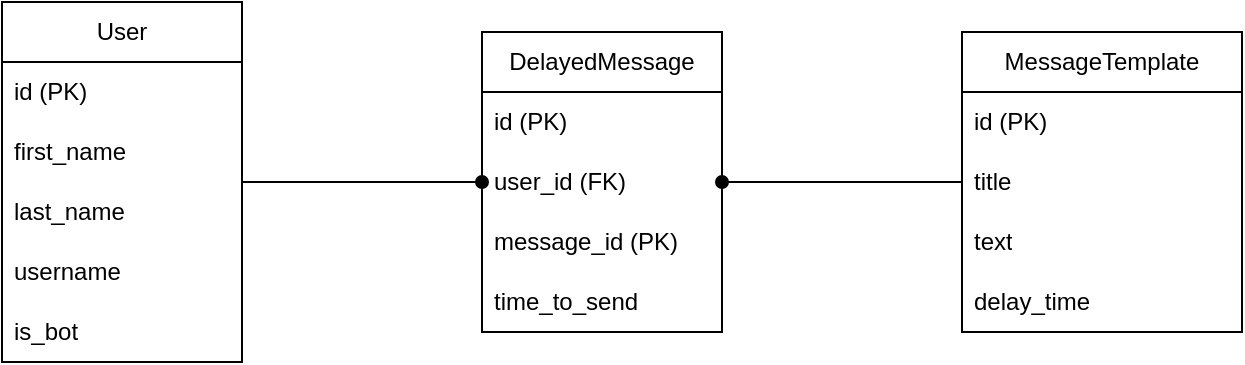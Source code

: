 <mxfile version="22.1.2" type="device">
  <diagram id="C5RBs43oDa-KdzZeNtuy" name="Page-1">
    <mxGraphModel dx="875" dy="558" grid="1" gridSize="10" guides="1" tooltips="1" connect="1" arrows="1" fold="1" page="1" pageScale="1" pageWidth="827" pageHeight="1169" math="0" shadow="0">
      <root>
        <mxCell id="WIyWlLk6GJQsqaUBKTNV-0" />
        <mxCell id="WIyWlLk6GJQsqaUBKTNV-1" parent="WIyWlLk6GJQsqaUBKTNV-0" />
        <mxCell id="bV4An8cfkbYthZEctQgI-15" style="edgeStyle=orthogonalEdgeStyle;rounded=0;orthogonalLoop=1;jettySize=auto;html=1;endArrow=oval;endFill=1;" edge="1" parent="WIyWlLk6GJQsqaUBKTNV-1" source="bV4An8cfkbYthZEctQgI-0" target="bV4An8cfkbYthZEctQgI-10">
          <mxGeometry relative="1" as="geometry" />
        </mxCell>
        <mxCell id="bV4An8cfkbYthZEctQgI-0" value="User" style="swimlane;fontStyle=0;childLayout=stackLayout;horizontal=1;startSize=30;horizontalStack=0;resizeParent=1;resizeParentMax=0;resizeLast=0;collapsible=1;marginBottom=0;whiteSpace=wrap;html=1;" vertex="1" parent="WIyWlLk6GJQsqaUBKTNV-1">
          <mxGeometry x="80" y="225" width="120" height="180" as="geometry" />
        </mxCell>
        <mxCell id="bV4An8cfkbYthZEctQgI-1" value="id (PK)" style="text;strokeColor=none;fillColor=none;align=left;verticalAlign=middle;spacingLeft=4;spacingRight=4;overflow=hidden;points=[[0,0.5],[1,0.5]];portConstraint=eastwest;rotatable=0;whiteSpace=wrap;html=1;" vertex="1" parent="bV4An8cfkbYthZEctQgI-0">
          <mxGeometry y="30" width="120" height="30" as="geometry" />
        </mxCell>
        <mxCell id="bV4An8cfkbYthZEctQgI-2" value="first_name" style="text;strokeColor=none;fillColor=none;align=left;verticalAlign=middle;spacingLeft=4;spacingRight=4;overflow=hidden;points=[[0,0.5],[1,0.5]];portConstraint=eastwest;rotatable=0;whiteSpace=wrap;html=1;" vertex="1" parent="bV4An8cfkbYthZEctQgI-0">
          <mxGeometry y="60" width="120" height="30" as="geometry" />
        </mxCell>
        <mxCell id="bV4An8cfkbYthZEctQgI-3" value="last_name" style="text;strokeColor=none;fillColor=none;align=left;verticalAlign=middle;spacingLeft=4;spacingRight=4;overflow=hidden;points=[[0,0.5],[1,0.5]];portConstraint=eastwest;rotatable=0;whiteSpace=wrap;html=1;" vertex="1" parent="bV4An8cfkbYthZEctQgI-0">
          <mxGeometry y="90" width="120" height="30" as="geometry" />
        </mxCell>
        <mxCell id="bV4An8cfkbYthZEctQgI-4" value="username" style="text;strokeColor=none;fillColor=none;align=left;verticalAlign=middle;spacingLeft=4;spacingRight=4;overflow=hidden;points=[[0,0.5],[1,0.5]];portConstraint=eastwest;rotatable=0;whiteSpace=wrap;html=1;" vertex="1" parent="bV4An8cfkbYthZEctQgI-0">
          <mxGeometry y="120" width="120" height="30" as="geometry" />
        </mxCell>
        <mxCell id="bV4An8cfkbYthZEctQgI-5" value="is_bot" style="text;strokeColor=none;fillColor=none;align=left;verticalAlign=middle;spacingLeft=4;spacingRight=4;overflow=hidden;points=[[0,0.5],[1,0.5]];portConstraint=eastwest;rotatable=0;whiteSpace=wrap;html=1;" vertex="1" parent="bV4An8cfkbYthZEctQgI-0">
          <mxGeometry y="150" width="120" height="30" as="geometry" />
        </mxCell>
        <mxCell id="bV4An8cfkbYthZEctQgI-16" style="edgeStyle=orthogonalEdgeStyle;rounded=0;orthogonalLoop=1;jettySize=auto;html=1;endArrow=oval;endFill=1;" edge="1" parent="WIyWlLk6GJQsqaUBKTNV-1" source="bV4An8cfkbYthZEctQgI-6" target="bV4An8cfkbYthZEctQgI-10">
          <mxGeometry relative="1" as="geometry" />
        </mxCell>
        <mxCell id="bV4An8cfkbYthZEctQgI-6" value="MessageTemplate" style="swimlane;fontStyle=0;childLayout=stackLayout;horizontal=1;startSize=30;horizontalStack=0;resizeParent=1;resizeParentMax=0;resizeLast=0;collapsible=1;marginBottom=0;whiteSpace=wrap;html=1;" vertex="1" parent="WIyWlLk6GJQsqaUBKTNV-1">
          <mxGeometry x="560" y="240" width="140" height="150" as="geometry" />
        </mxCell>
        <mxCell id="bV4An8cfkbYthZEctQgI-7" value="id (PK)" style="text;strokeColor=none;fillColor=none;align=left;verticalAlign=middle;spacingLeft=4;spacingRight=4;overflow=hidden;points=[[0,0.5],[1,0.5]];portConstraint=eastwest;rotatable=0;whiteSpace=wrap;html=1;" vertex="1" parent="bV4An8cfkbYthZEctQgI-6">
          <mxGeometry y="30" width="140" height="30" as="geometry" />
        </mxCell>
        <mxCell id="bV4An8cfkbYthZEctQgI-20" value="title" style="text;strokeColor=none;fillColor=none;align=left;verticalAlign=middle;spacingLeft=4;spacingRight=4;overflow=hidden;points=[[0,0.5],[1,0.5]];portConstraint=eastwest;rotatable=0;whiteSpace=wrap;html=1;" vertex="1" parent="bV4An8cfkbYthZEctQgI-6">
          <mxGeometry y="60" width="140" height="30" as="geometry" />
        </mxCell>
        <mxCell id="bV4An8cfkbYthZEctQgI-8" value="text" style="text;strokeColor=none;fillColor=none;align=left;verticalAlign=middle;spacingLeft=4;spacingRight=4;overflow=hidden;points=[[0,0.5],[1,0.5]];portConstraint=eastwest;rotatable=0;whiteSpace=wrap;html=1;" vertex="1" parent="bV4An8cfkbYthZEctQgI-6">
          <mxGeometry y="90" width="140" height="30" as="geometry" />
        </mxCell>
        <mxCell id="bV4An8cfkbYthZEctQgI-17" value="delay_time" style="text;strokeColor=none;fillColor=none;align=left;verticalAlign=middle;spacingLeft=4;spacingRight=4;overflow=hidden;points=[[0,0.5],[1,0.5]];portConstraint=eastwest;rotatable=0;whiteSpace=wrap;html=1;" vertex="1" parent="bV4An8cfkbYthZEctQgI-6">
          <mxGeometry y="120" width="140" height="30" as="geometry" />
        </mxCell>
        <mxCell id="bV4An8cfkbYthZEctQgI-10" value="DelayedMessage" style="swimlane;fontStyle=0;childLayout=stackLayout;horizontal=1;startSize=30;horizontalStack=0;resizeParent=1;resizeParentMax=0;resizeLast=0;collapsible=1;marginBottom=0;whiteSpace=wrap;html=1;" vertex="1" parent="WIyWlLk6GJQsqaUBKTNV-1">
          <mxGeometry x="320" y="240" width="120" height="150" as="geometry" />
        </mxCell>
        <mxCell id="bV4An8cfkbYthZEctQgI-11" value="id (PK)" style="text;strokeColor=none;fillColor=none;align=left;verticalAlign=middle;spacingLeft=4;spacingRight=4;overflow=hidden;points=[[0,0.5],[1,0.5]];portConstraint=eastwest;rotatable=0;whiteSpace=wrap;html=1;" vertex="1" parent="bV4An8cfkbYthZEctQgI-10">
          <mxGeometry y="30" width="120" height="30" as="geometry" />
        </mxCell>
        <mxCell id="bV4An8cfkbYthZEctQgI-12" value="user_id (FK)" style="text;strokeColor=none;fillColor=none;align=left;verticalAlign=middle;spacingLeft=4;spacingRight=4;overflow=hidden;points=[[0,0.5],[1,0.5]];portConstraint=eastwest;rotatable=0;whiteSpace=wrap;html=1;" vertex="1" parent="bV4An8cfkbYthZEctQgI-10">
          <mxGeometry y="60" width="120" height="30" as="geometry" />
        </mxCell>
        <mxCell id="bV4An8cfkbYthZEctQgI-13" value="message_id (PK)" style="text;strokeColor=none;fillColor=none;align=left;verticalAlign=middle;spacingLeft=4;spacingRight=4;overflow=hidden;points=[[0,0.5],[1,0.5]];portConstraint=eastwest;rotatable=0;whiteSpace=wrap;html=1;" vertex="1" parent="bV4An8cfkbYthZEctQgI-10">
          <mxGeometry y="90" width="120" height="30" as="geometry" />
        </mxCell>
        <mxCell id="bV4An8cfkbYthZEctQgI-14" value="time_to_send" style="text;strokeColor=none;fillColor=none;align=left;verticalAlign=middle;spacingLeft=4;spacingRight=4;overflow=hidden;points=[[0,0.5],[1,0.5]];portConstraint=eastwest;rotatable=0;whiteSpace=wrap;html=1;" vertex="1" parent="bV4An8cfkbYthZEctQgI-10">
          <mxGeometry y="120" width="120" height="30" as="geometry" />
        </mxCell>
      </root>
    </mxGraphModel>
  </diagram>
</mxfile>
